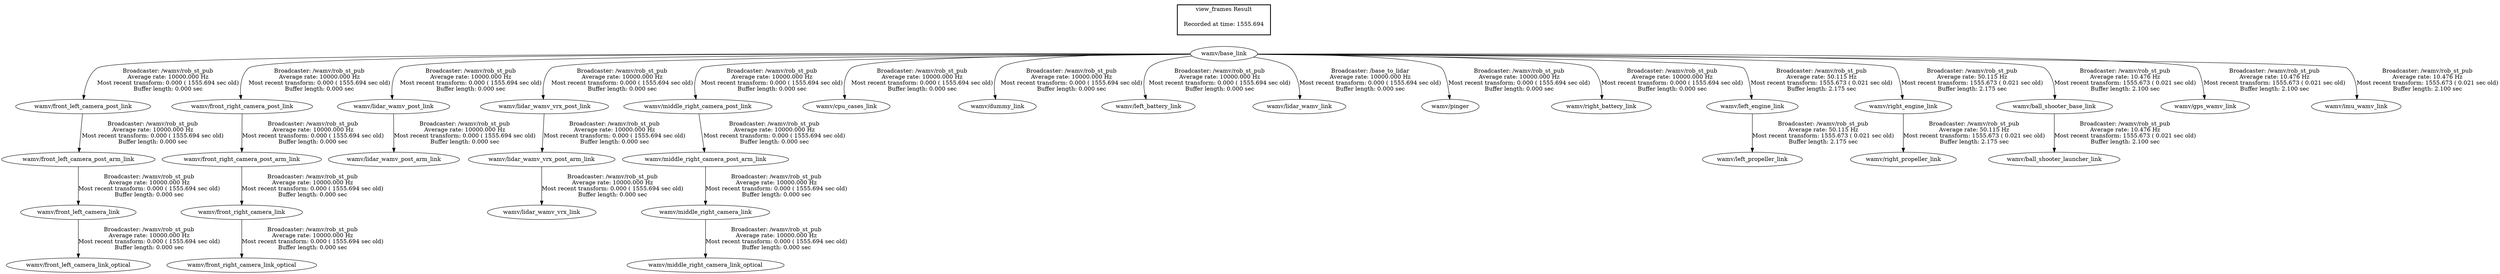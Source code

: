 digraph G {
"wamv/base_link" -> "wamv/front_left_camera_post_link"[label="Broadcaster: /wamv/rob_st_pub\nAverage rate: 10000.000 Hz\nMost recent transform: 0.000 ( 1555.694 sec old)\nBuffer length: 0.000 sec\n"];
"wamv/base_link" -> "wamv/front_right_camera_post_link"[label="Broadcaster: /wamv/rob_st_pub\nAverage rate: 10000.000 Hz\nMost recent transform: 0.000 ( 1555.694 sec old)\nBuffer length: 0.000 sec\n"];
"wamv/base_link" -> "wamv/lidar_wamv_post_link"[label="Broadcaster: /wamv/rob_st_pub\nAverage rate: 10000.000 Hz\nMost recent transform: 0.000 ( 1555.694 sec old)\nBuffer length: 0.000 sec\n"];
"wamv/base_link" -> "wamv/lidar_wamv_vrx_post_link"[label="Broadcaster: /wamv/rob_st_pub\nAverage rate: 10000.000 Hz\nMost recent transform: 0.000 ( 1555.694 sec old)\nBuffer length: 0.000 sec\n"];
"wamv/base_link" -> "wamv/middle_right_camera_post_link"[label="Broadcaster: /wamv/rob_st_pub\nAverage rate: 10000.000 Hz\nMost recent transform: 0.000 ( 1555.694 sec old)\nBuffer length: 0.000 sec\n"];
"wamv/base_link" -> "wamv/cpu_cases_link"[label="Broadcaster: /wamv/rob_st_pub\nAverage rate: 10000.000 Hz\nMost recent transform: 0.000 ( 1555.694 sec old)\nBuffer length: 0.000 sec\n"];
"wamv/base_link" -> "wamv/dummy_link"[label="Broadcaster: /wamv/rob_st_pub\nAverage rate: 10000.000 Hz\nMost recent transform: 0.000 ( 1555.694 sec old)\nBuffer length: 0.000 sec\n"];
"wamv/front_left_camera_post_arm_link" -> "wamv/front_left_camera_link"[label="Broadcaster: /wamv/rob_st_pub\nAverage rate: 10000.000 Hz\nMost recent transform: 0.000 ( 1555.694 sec old)\nBuffer length: 0.000 sec\n"];
"wamv/front_left_camera_post_link" -> "wamv/front_left_camera_post_arm_link"[label="Broadcaster: /wamv/rob_st_pub\nAverage rate: 10000.000 Hz\nMost recent transform: 0.000 ( 1555.694 sec old)\nBuffer length: 0.000 sec\n"];
"wamv/front_left_camera_link" -> "wamv/front_left_camera_link_optical"[label="Broadcaster: /wamv/rob_st_pub\nAverage rate: 10000.000 Hz\nMost recent transform: 0.000 ( 1555.694 sec old)\nBuffer length: 0.000 sec\n"];
"wamv/front_right_camera_post_arm_link" -> "wamv/front_right_camera_link"[label="Broadcaster: /wamv/rob_st_pub\nAverage rate: 10000.000 Hz\nMost recent transform: 0.000 ( 1555.694 sec old)\nBuffer length: 0.000 sec\n"];
"wamv/front_right_camera_post_link" -> "wamv/front_right_camera_post_arm_link"[label="Broadcaster: /wamv/rob_st_pub\nAverage rate: 10000.000 Hz\nMost recent transform: 0.000 ( 1555.694 sec old)\nBuffer length: 0.000 sec\n"];
"wamv/front_right_camera_link" -> "wamv/front_right_camera_link_optical"[label="Broadcaster: /wamv/rob_st_pub\nAverage rate: 10000.000 Hz\nMost recent transform: 0.000 ( 1555.694 sec old)\nBuffer length: 0.000 sec\n"];
"wamv/base_link" -> "wamv/left_battery_link"[label="Broadcaster: /wamv/rob_st_pub\nAverage rate: 10000.000 Hz\nMost recent transform: 0.000 ( 1555.694 sec old)\nBuffer length: 0.000 sec\n"];
"wamv/base_link" -> "wamv/lidar_wamv_link"[label="Broadcaster: /base_to_lidar\nAverage rate: 10000.000 Hz\nMost recent transform: 0.000 ( 1555.694 sec old)\nBuffer length: 0.000 sec\n"];
"wamv/lidar_wamv_post_link" -> "wamv/lidar_wamv_post_arm_link"[label="Broadcaster: /wamv/rob_st_pub\nAverage rate: 10000.000 Hz\nMost recent transform: 0.000 ( 1555.694 sec old)\nBuffer length: 0.000 sec\n"];
"wamv/lidar_wamv_vrx_post_arm_link" -> "wamv/lidar_wamv_vrx_link"[label="Broadcaster: /wamv/rob_st_pub\nAverage rate: 10000.000 Hz\nMost recent transform: 0.000 ( 1555.694 sec old)\nBuffer length: 0.000 sec\n"];
"wamv/lidar_wamv_vrx_post_link" -> "wamv/lidar_wamv_vrx_post_arm_link"[label="Broadcaster: /wamv/rob_st_pub\nAverage rate: 10000.000 Hz\nMost recent transform: 0.000 ( 1555.694 sec old)\nBuffer length: 0.000 sec\n"];
"wamv/middle_right_camera_post_arm_link" -> "wamv/middle_right_camera_link"[label="Broadcaster: /wamv/rob_st_pub\nAverage rate: 10000.000 Hz\nMost recent transform: 0.000 ( 1555.694 sec old)\nBuffer length: 0.000 sec\n"];
"wamv/middle_right_camera_post_link" -> "wamv/middle_right_camera_post_arm_link"[label="Broadcaster: /wamv/rob_st_pub\nAverage rate: 10000.000 Hz\nMost recent transform: 0.000 ( 1555.694 sec old)\nBuffer length: 0.000 sec\n"];
"wamv/middle_right_camera_link" -> "wamv/middle_right_camera_link_optical"[label="Broadcaster: /wamv/rob_st_pub\nAverage rate: 10000.000 Hz\nMost recent transform: 0.000 ( 1555.694 sec old)\nBuffer length: 0.000 sec\n"];
"wamv/base_link" -> "wamv/pinger"[label="Broadcaster: /wamv/rob_st_pub\nAverage rate: 10000.000 Hz\nMost recent transform: 0.000 ( 1555.694 sec old)\nBuffer length: 0.000 sec\n"];
"wamv/base_link" -> "wamv/right_battery_link"[label="Broadcaster: /wamv/rob_st_pub\nAverage rate: 10000.000 Hz\nMost recent transform: 0.000 ( 1555.694 sec old)\nBuffer length: 0.000 sec\n"];
"wamv/base_link" -> "wamv/left_engine_link"[label="Broadcaster: /wamv/rob_st_pub\nAverage rate: 50.115 Hz\nMost recent transform: 1555.673 ( 0.021 sec old)\nBuffer length: 2.175 sec\n"];
"wamv/left_engine_link" -> "wamv/left_propeller_link"[label="Broadcaster: /wamv/rob_st_pub\nAverage rate: 50.115 Hz\nMost recent transform: 1555.673 ( 0.021 sec old)\nBuffer length: 2.175 sec\n"];
"wamv/base_link" -> "wamv/right_engine_link"[label="Broadcaster: /wamv/rob_st_pub\nAverage rate: 50.115 Hz\nMost recent transform: 1555.673 ( 0.021 sec old)\nBuffer length: 2.175 sec\n"];
"wamv/right_engine_link" -> "wamv/right_propeller_link"[label="Broadcaster: /wamv/rob_st_pub\nAverage rate: 50.115 Hz\nMost recent transform: 1555.673 ( 0.021 sec old)\nBuffer length: 2.175 sec\n"];
"wamv/base_link" -> "wamv/ball_shooter_base_link"[label="Broadcaster: /wamv/rob_st_pub\nAverage rate: 10.476 Hz\nMost recent transform: 1555.673 ( 0.021 sec old)\nBuffer length: 2.100 sec\n"];
"wamv/ball_shooter_base_link" -> "wamv/ball_shooter_launcher_link"[label="Broadcaster: /wamv/rob_st_pub\nAverage rate: 10.476 Hz\nMost recent transform: 1555.673 ( 0.021 sec old)\nBuffer length: 2.100 sec\n"];
"wamv/base_link" -> "wamv/gps_wamv_link"[label="Broadcaster: /wamv/rob_st_pub\nAverage rate: 10.476 Hz\nMost recent transform: 1555.673 ( 0.021 sec old)\nBuffer length: 2.100 sec\n"];
"wamv/base_link" -> "wamv/imu_wamv_link"[label="Broadcaster: /wamv/rob_st_pub\nAverage rate: 10.476 Hz\nMost recent transform: 1555.673 ( 0.021 sec old)\nBuffer length: 2.100 sec\n"];
edge [style=invis];
 subgraph cluster_legend { style=bold; color=black; label ="view_frames Result";
"Recorded at time: 1555.694"[ shape=plaintext ] ;
 }->"wamv/base_link";
}